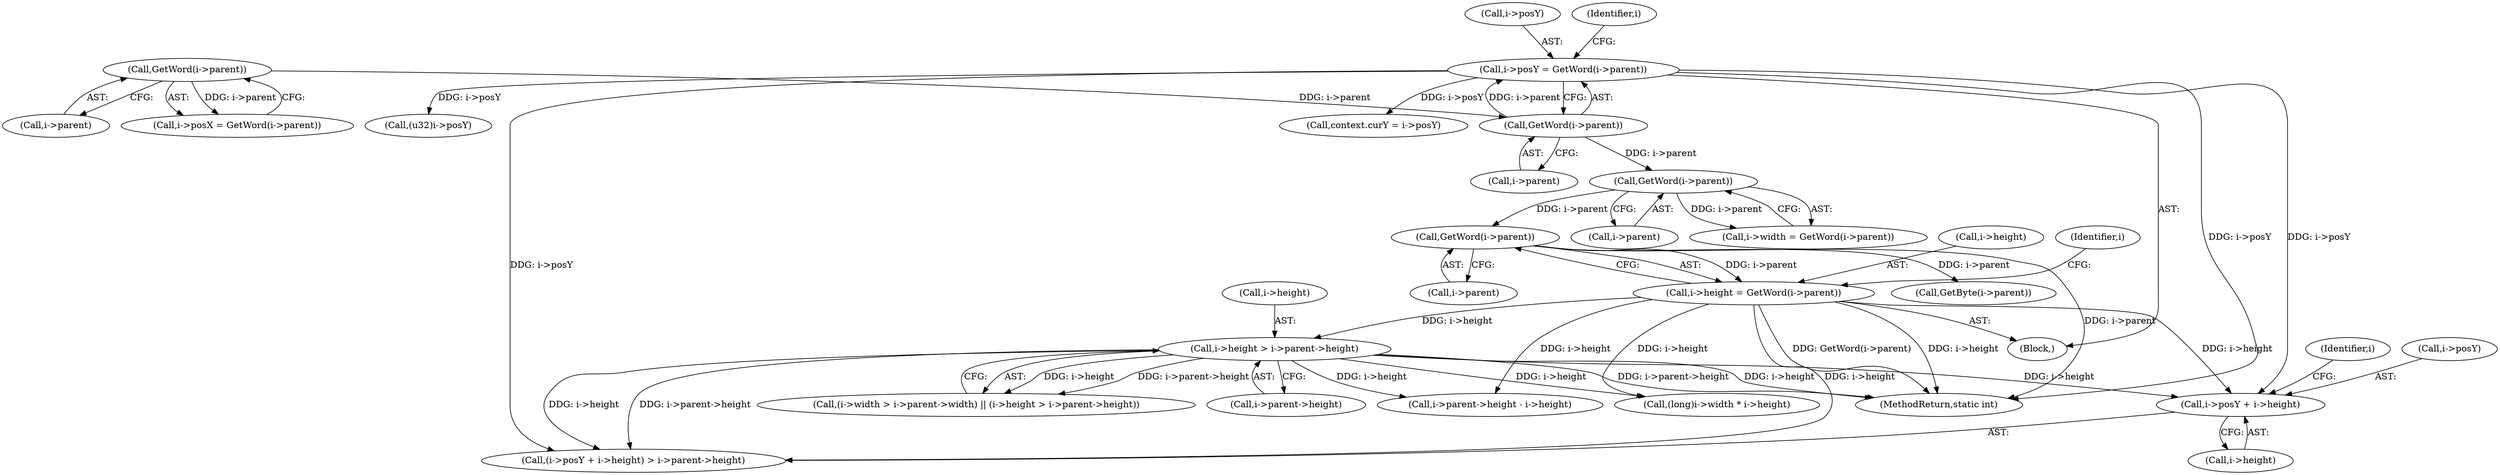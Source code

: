 digraph "0_ngiflib_cf429e0a2fe26b5f01ce0c8e9b79432e94509b6e@pointer" {
"1000272" [label="(Call,i->posY + i->height)"];
"1000168" [label="(Call,i->posY = GetWord(i->parent))"];
"1000172" [label="(Call,GetWord(i->parent))"];
"1000164" [label="(Call,GetWord(i->parent))"];
"1000184" [label="(Call,i->height = GetWord(i->parent))"];
"1000188" [label="(Call,GetWord(i->parent))"];
"1000180" [label="(Call,GetWord(i->parent))"];
"1000203" [label="(Call,i->height > i->parent->height)"];
"1000281" [label="(Identifier,i)"];
"1000912" [label="(MethodReturn,static int)"];
"1000180" [label="(Call,GetWord(i->parent))"];
"1000272" [label="(Call,i->posY + i->height)"];
"1000168" [label="(Call,i->posY = GetWord(i->parent))"];
"1000273" [label="(Call,i->posY)"];
"1000173" [label="(Call,i->parent)"];
"1000203" [label="(Call,i->height > i->parent->height)"];
"1000129" [label="(Block,)"];
"1000176" [label="(Call,i->width = GetWord(i->parent))"];
"1000164" [label="(Call,GetWord(i->parent))"];
"1000160" [label="(Call,i->posX = GetWord(i->parent))"];
"1000169" [label="(Call,i->posY)"];
"1000165" [label="(Call,i->parent)"];
"1000185" [label="(Call,i->height)"];
"1000378" [label="(Call,GetByte(i->parent))"];
"1000340" [label="(Call,(u32)i->posY)"];
"1000184" [label="(Call,i->height = GetWord(i->parent))"];
"1000276" [label="(Call,i->height)"];
"1000367" [label="(Call,(long)i->width * i->height)"];
"1000193" [label="(Call,(i->width > i->parent->width) || (i->height > i->parent->height))"];
"1000271" [label="(Call,(i->posY + i->height) > i->parent->height)"];
"1000189" [label="(Call,i->parent)"];
"1000207" [label="(Call,i->parent->height)"];
"1000196" [label="(Identifier,i)"];
"1000178" [label="(Identifier,i)"];
"1000318" [label="(Call,context.curY = i->posY)"];
"1000204" [label="(Call,i->height)"];
"1000188" [label="(Call,GetWord(i->parent))"];
"1000181" [label="(Call,i->parent)"];
"1000302" [label="(Call,i->parent->height - i->height)"];
"1000172" [label="(Call,GetWord(i->parent))"];
"1000272" -> "1000271"  [label="AST: "];
"1000272" -> "1000276"  [label="CFG: "];
"1000273" -> "1000272"  [label="AST: "];
"1000276" -> "1000272"  [label="AST: "];
"1000281" -> "1000272"  [label="CFG: "];
"1000168" -> "1000272"  [label="DDG: i->posY"];
"1000184" -> "1000272"  [label="DDG: i->height"];
"1000203" -> "1000272"  [label="DDG: i->height"];
"1000168" -> "1000129"  [label="AST: "];
"1000168" -> "1000172"  [label="CFG: "];
"1000169" -> "1000168"  [label="AST: "];
"1000172" -> "1000168"  [label="AST: "];
"1000178" -> "1000168"  [label="CFG: "];
"1000168" -> "1000912"  [label="DDG: i->posY"];
"1000172" -> "1000168"  [label="DDG: i->parent"];
"1000168" -> "1000271"  [label="DDG: i->posY"];
"1000168" -> "1000318"  [label="DDG: i->posY"];
"1000168" -> "1000340"  [label="DDG: i->posY"];
"1000172" -> "1000173"  [label="CFG: "];
"1000173" -> "1000172"  [label="AST: "];
"1000164" -> "1000172"  [label="DDG: i->parent"];
"1000172" -> "1000180"  [label="DDG: i->parent"];
"1000164" -> "1000160"  [label="AST: "];
"1000164" -> "1000165"  [label="CFG: "];
"1000165" -> "1000164"  [label="AST: "];
"1000160" -> "1000164"  [label="CFG: "];
"1000164" -> "1000160"  [label="DDG: i->parent"];
"1000184" -> "1000129"  [label="AST: "];
"1000184" -> "1000188"  [label="CFG: "];
"1000185" -> "1000184"  [label="AST: "];
"1000188" -> "1000184"  [label="AST: "];
"1000196" -> "1000184"  [label="CFG: "];
"1000184" -> "1000912"  [label="DDG: GetWord(i->parent)"];
"1000184" -> "1000912"  [label="DDG: i->height"];
"1000188" -> "1000184"  [label="DDG: i->parent"];
"1000184" -> "1000203"  [label="DDG: i->height"];
"1000184" -> "1000271"  [label="DDG: i->height"];
"1000184" -> "1000302"  [label="DDG: i->height"];
"1000184" -> "1000367"  [label="DDG: i->height"];
"1000188" -> "1000189"  [label="CFG: "];
"1000189" -> "1000188"  [label="AST: "];
"1000188" -> "1000912"  [label="DDG: i->parent"];
"1000180" -> "1000188"  [label="DDG: i->parent"];
"1000188" -> "1000378"  [label="DDG: i->parent"];
"1000180" -> "1000176"  [label="AST: "];
"1000180" -> "1000181"  [label="CFG: "];
"1000181" -> "1000180"  [label="AST: "];
"1000176" -> "1000180"  [label="CFG: "];
"1000180" -> "1000176"  [label="DDG: i->parent"];
"1000203" -> "1000193"  [label="AST: "];
"1000203" -> "1000207"  [label="CFG: "];
"1000204" -> "1000203"  [label="AST: "];
"1000207" -> "1000203"  [label="AST: "];
"1000193" -> "1000203"  [label="CFG: "];
"1000203" -> "1000912"  [label="DDG: i->parent->height"];
"1000203" -> "1000912"  [label="DDG: i->height"];
"1000203" -> "1000193"  [label="DDG: i->height"];
"1000203" -> "1000193"  [label="DDG: i->parent->height"];
"1000203" -> "1000271"  [label="DDG: i->height"];
"1000203" -> "1000271"  [label="DDG: i->parent->height"];
"1000203" -> "1000302"  [label="DDG: i->height"];
"1000203" -> "1000367"  [label="DDG: i->height"];
}
